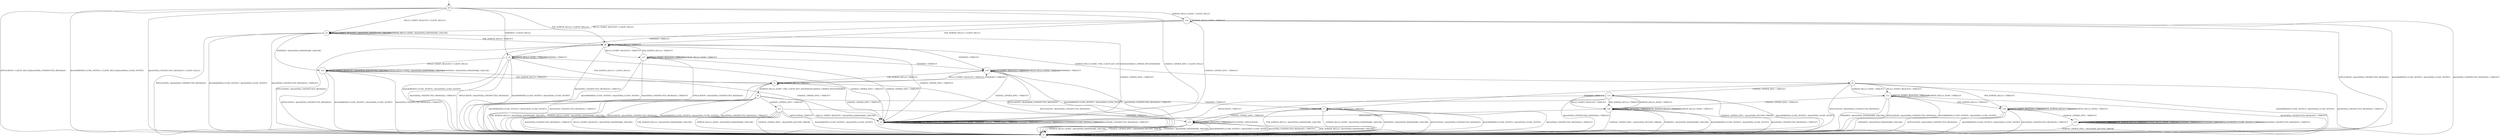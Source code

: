 digraph g {

	s0 [shape="circle" label="s0"];
	s1 [shape="circle" label="s1"];
	s2 [shape="circle" label="s2"];
	s3 [shape="circle" label="s3"];
	s4 [shape="circle" label="s4"];
	s5 [shape="circle" label="s5"];
	s6 [shape="circle" label="s6"];
	s7 [shape="circle" label="s7"];
	s8 [shape="circle" label="s8"];
	s9 [shape="circle" label="s9"];
	s10 [shape="circle" label="s10"];
	s11 [shape="circle" label="s11"];
	s12 [shape="circle" label="s12"];
	s13 [shape="circle" label="s13"];
	s14 [shape="circle" label="s14"];
	s15 [shape="circle" label="s15"];
	s16 [shape="circle" label="s16"];
	s17 [shape="circle" label="s17"];
	s18 [shape="circle" label="s18"];
	s19 [shape="circle" label="s19"];
	s20 [shape="circle" label="s20"];
	s0 -> s2 [label="HELLO_VERIFY_REQUEST / CLIENT_HELLO+"];
	s0 -> s8 [label="PSK_SERVER_HELLO / CLIENT_HELLO+"];
	s0 -> s14 [label="SERVER_HELLO_DONE / CLIENT_HELLO"];
	s0 -> s3 [label="CHANGE_CIPHER_SPEC / CLIENT_HELLO"];
	s0 -> s4 [label="FINISHED / CLIENT_HELLO"];
	s0 -> s1 [label="APPLICATION / CLIENT_HELLO|Alert(FATAL,UNEXPECTED_MESSAGE)"];
	s0 -> s1 [label="Alert(WARNING,CLOSE_NOTIFY) / CLIENT_HELLO|Alert(FATAL,CLOSE_NOTIFY)"];
	s0 -> s1 [label="Alert(FATAL,UNEXPECTED_MESSAGE) / CLIENT_HELLO"];
	s1 -> s1 [label="HELLO_VERIFY_REQUEST / SOCKET_CLOSED"];
	s1 -> s1 [label="PSK_SERVER_HELLO / SOCKET_CLOSED"];
	s1 -> s1 [label="SERVER_HELLO_DONE / SOCKET_CLOSED"];
	s1 -> s1 [label="CHANGE_CIPHER_SPEC / SOCKET_CLOSED"];
	s1 -> s1 [label="FINISHED / SOCKET_CLOSED"];
	s1 -> s1 [label="APPLICATION / SOCKET_CLOSED"];
	s1 -> s1 [label="Alert(WARNING,CLOSE_NOTIFY) / SOCKET_CLOSED"];
	s1 -> s1 [label="Alert(FATAL,UNEXPECTED_MESSAGE) / SOCKET_CLOSED"];
	s2 -> s2 [label="HELLO_VERIFY_REQUEST / Alert(FATAL,HANDSHAKE_FAILURE)"];
	s2 -> s8 [label="PSK_SERVER_HELLO / TIMEOUT"];
	s2 -> s2 [label="SERVER_HELLO_DONE / Alert(FATAL,HANDSHAKE_FAILURE)"];
	s2 -> s3 [label="CHANGE_CIPHER_SPEC / TIMEOUT"];
	s2 -> s16 [label="FINISHED / Alert(FATAL,HANDSHAKE_FAILURE)"];
	s2 -> s1 [label="APPLICATION / Alert(FATAL,UNEXPECTED_MESSAGE)"];
	s2 -> s1 [label="Alert(WARNING,CLOSE_NOTIFY) / Alert(FATAL,CLOSE_NOTIFY)"];
	s2 -> s1 [label="Alert(FATAL,UNEXPECTED_MESSAGE) / TIMEOUT"];
	s3 -> s3 [label="HELLO_VERIFY_REQUEST / TIMEOUT"];
	s3 -> s3 [label="PSK_SERVER_HELLO / TIMEOUT"];
	s3 -> s3 [label="SERVER_HELLO_DONE / TIMEOUT"];
	s3 -> s3 [label="CHANGE_CIPHER_SPEC / TIMEOUT"];
	s3 -> s3 [label="FINISHED / TIMEOUT"];
	s3 -> s3 [label="APPLICATION / TIMEOUT"];
	s3 -> s3 [label="Alert(WARNING,CLOSE_NOTIFY) / TIMEOUT"];
	s3 -> s3 [label="Alert(FATAL,UNEXPECTED_MESSAGE) / TIMEOUT"];
	s4 -> s16 [label="HELLO_VERIFY_REQUEST / CLIENT_HELLO"];
	s4 -> s5 [label="PSK_SERVER_HELLO / CLIENT_HELLO"];
	s4 -> s4 [label="SERVER_HELLO_DONE / TIMEOUT"];
	s4 -> s3 [label="CHANGE_CIPHER_SPEC / TIMEOUT"];
	s4 -> s4 [label="FINISHED / TIMEOUT"];
	s4 -> s1 [label="APPLICATION / Alert(FATAL,UNEXPECTED_MESSAGE)"];
	s4 -> s1 [label="Alert(WARNING,CLOSE_NOTIFY) / Alert(FATAL,CLOSE_NOTIFY)"];
	s4 -> s1 [label="Alert(FATAL,UNEXPECTED_MESSAGE) / TIMEOUT"];
	s5 -> s10 [label="HELLO_VERIFY_REQUEST / TIMEOUT"];
	s5 -> s5 [label="PSK_SERVER_HELLO / TIMEOUT"];
	s5 -> s6 [label="SERVER_HELLO_DONE / PSK_CLIENT_KEY_EXCHANGE|CHANGE_CIPHER_SPEC|FINISHED"];
	s5 -> s3 [label="CHANGE_CIPHER_SPEC / TIMEOUT"];
	s5 -> s10 [label="FINISHED / TIMEOUT"];
	s5 -> s1 [label="APPLICATION / Alert(FATAL,UNEXPECTED_MESSAGE)"];
	s5 -> s1 [label="Alert(WARNING,CLOSE_NOTIFY) / Alert(FATAL,CLOSE_NOTIFY)"];
	s5 -> s1 [label="Alert(FATAL,UNEXPECTED_MESSAGE) / TIMEOUT"];
	s6 -> s1 [label="HELLO_VERIFY_REQUEST / Alert(FATAL,HANDSHAKE_FAILURE)"];
	s6 -> s1 [label="PSK_SERVER_HELLO / Alert(FATAL,HANDSHAKE_FAILURE)"];
	s6 -> s1 [label="SERVER_HELLO_DONE / Alert(FATAL,HANDSHAKE_FAILURE)"];
	s6 -> s11 [label="CHANGE_CIPHER_SPEC / TIMEOUT"];
	s6 -> s7 [label="FINISHED / TIMEOUT"];
	s6 -> s1 [label="APPLICATION / Alert(FATAL,UNEXPECTED_MESSAGE)"];
	s6 -> s1 [label="Alert(WARNING,CLOSE_NOTIFY) / Alert(FATAL,CLOSE_NOTIFY)"];
	s6 -> s1 [label="Alert(FATAL,UNEXPECTED_MESSAGE) / TIMEOUT"];
	s7 -> s7 [label="HELLO_VERIFY_REQUEST / TIMEOUT"];
	s7 -> s1 [label="PSK_SERVER_HELLO / Alert(FATAL,HANDSHAKE_FAILURE)"];
	s7 -> s1 [label="SERVER_HELLO_DONE / Alert(FATAL,HANDSHAKE_FAILURE)"];
	s7 -> s12 [label="CHANGE_CIPHER_SPEC / TIMEOUT"];
	s7 -> s1 [label="FINISHED / Alert(FATAL,HANDSHAKE_FAILURE)"];
	s7 -> s1 [label="APPLICATION / Alert(FATAL,UNEXPECTED_MESSAGE)"];
	s7 -> s1 [label="Alert(WARNING,CLOSE_NOTIFY) / Alert(FATAL,CLOSE_NOTIFY)"];
	s7 -> s1 [label="Alert(FATAL,UNEXPECTED_MESSAGE) / TIMEOUT"];
	s8 -> s17 [label="HELLO_VERIFY_REQUEST / TIMEOUT"];
	s8 -> s8 [label="PSK_SERVER_HELLO / TIMEOUT"];
	s8 -> s9 [label="SERVER_HELLO_DONE / PSK_CLIENT_KEY_EXCHANGE|CHANGE_CIPHER_SPEC|FINISHED"];
	s8 -> s3 [label="CHANGE_CIPHER_SPEC / TIMEOUT"];
	s8 -> s10 [label="FINISHED / TIMEOUT"];
	s8 -> s1 [label="APPLICATION / Alert(FATAL,UNEXPECTED_MESSAGE)"];
	s8 -> s1 [label="Alert(WARNING,CLOSE_NOTIFY) / Alert(FATAL,CLOSE_NOTIFY)"];
	s8 -> s1 [label="Alert(FATAL,UNEXPECTED_MESSAGE) / TIMEOUT"];
	s9 -> s13 [label="HELLO_VERIFY_REQUEST / TIMEOUT"];
	s9 -> s18 [label="PSK_SERVER_HELLO / TIMEOUT"];
	s9 -> s13 [label="SERVER_HELLO_DONE / TIMEOUT"];
	s9 -> s15 [label="CHANGE_CIPHER_SPEC / TIMEOUT"];
	s9 -> s7 [label="FINISHED / TIMEOUT"];
	s9 -> s1 [label="APPLICATION / Alert(FATAL,UNEXPECTED_MESSAGE)"];
	s9 -> s1 [label="Alert(WARNING,CLOSE_NOTIFY) / Alert(FATAL,CLOSE_NOTIFY)"];
	s9 -> s1 [label="Alert(FATAL,UNEXPECTED_MESSAGE) / TIMEOUT"];
	s10 -> s10 [label="HELLO_VERIFY_REQUEST / TIMEOUT"];
	s10 -> s5 [label="PSK_SERVER_HELLO / TIMEOUT"];
	s10 -> s10 [label="SERVER_HELLO_DONE / TIMEOUT"];
	s10 -> s3 [label="CHANGE_CIPHER_SPEC / TIMEOUT"];
	s10 -> s10 [label="FINISHED / TIMEOUT"];
	s10 -> s1 [label="APPLICATION / Alert(FATAL,UNEXPECTED_MESSAGE)"];
	s10 -> s1 [label="Alert(WARNING,CLOSE_NOTIFY) / Alert(FATAL,CLOSE_NOTIFY)"];
	s10 -> s1 [label="Alert(FATAL,UNEXPECTED_MESSAGE) / TIMEOUT"];
	s11 -> s1 [label="HELLO_VERIFY_REQUEST / Alert(FATAL,HANDSHAKE_FAILURE)"];
	s11 -> s1 [label="PSK_SERVER_HELLO / Alert(FATAL,HANDSHAKE_FAILURE)"];
	s11 -> s1 [label="SERVER_HELLO_DONE / Alert(FATAL,HANDSHAKE_FAILURE)"];
	s11 -> s1 [label="CHANGE_CIPHER_SPEC / Alert(FATAL,DECODE_ERROR)"];
	s11 -> s12 [label="FINISHED / TIMEOUT"];
	s11 -> s3 [label="APPLICATION / TIMEOUT"];
	s11 -> s1 [label="Alert(WARNING,CLOSE_NOTIFY) / Alert(FATAL,CLOSE_NOTIFY)"];
	s11 -> s1 [label="Alert(FATAL,UNEXPECTED_MESSAGE) / TIMEOUT"];
	s12 -> s12 [label="HELLO_VERIFY_REQUEST / TIMEOUT"];
	s12 -> s1 [label="PSK_SERVER_HELLO / Alert(FATAL,HANDSHAKE_FAILURE)"];
	s12 -> s1 [label="SERVER_HELLO_DONE / Alert(FATAL,HANDSHAKE_FAILURE)"];
	s12 -> s1 [label="CHANGE_CIPHER_SPEC / Alert(FATAL,DECODE_ERROR)"];
	s12 -> s1 [label="FINISHED / Alert(FATAL,HANDSHAKE_FAILURE)"];
	s12 -> s12 [label="APPLICATION / APPLICATION"];
	s12 -> s1 [label="Alert(WARNING,CLOSE_NOTIFY) / Alert(FATAL,CLOSE_NOTIFY)"];
	s12 -> s1 [label="Alert(FATAL,UNEXPECTED_MESSAGE) / TIMEOUT"];
	s13 -> s13 [label="HELLO_VERIFY_REQUEST / TIMEOUT"];
	s13 -> s18 [label="PSK_SERVER_HELLO / TIMEOUT"];
	s13 -> s13 [label="SERVER_HELLO_DONE / TIMEOUT"];
	s13 -> s20 [label="CHANGE_CIPHER_SPEC / TIMEOUT"];
	s13 -> s1 [label="FINISHED / Alert(FATAL,HANDSHAKE_FAILURE)"];
	s13 -> s1 [label="APPLICATION / Alert(FATAL,UNEXPECTED_MESSAGE)"];
	s13 -> s1 [label="Alert(WARNING,CLOSE_NOTIFY) / Alert(FATAL,CLOSE_NOTIFY)"];
	s13 -> s1 [label="Alert(FATAL,UNEXPECTED_MESSAGE) / TIMEOUT"];
	s14 -> s2 [label="HELLO_VERIFY_REQUEST / CLIENT_HELLO"];
	s14 -> s8 [label="PSK_SERVER_HELLO / CLIENT_HELLO"];
	s14 -> s14 [label="SERVER_HELLO_DONE / TIMEOUT"];
	s14 -> s3 [label="CHANGE_CIPHER_SPEC / TIMEOUT"];
	s14 -> s4 [label="FINISHED / TIMEOUT"];
	s14 -> s1 [label="APPLICATION / Alert(FATAL,UNEXPECTED_MESSAGE)"];
	s14 -> s1 [label="Alert(WARNING,CLOSE_NOTIFY) / Alert(FATAL,CLOSE_NOTIFY)"];
	s14 -> s1 [label="Alert(FATAL,UNEXPECTED_MESSAGE) / TIMEOUT"];
	s15 -> s20 [label="HELLO_VERIFY_REQUEST / TIMEOUT"];
	s15 -> s20 [label="PSK_SERVER_HELLO / TIMEOUT"];
	s15 -> s20 [label="SERVER_HELLO_DONE / TIMEOUT"];
	s15 -> s1 [label="CHANGE_CIPHER_SPEC / Alert(FATAL,DECODE_ERROR)"];
	s15 -> s12 [label="FINISHED / TIMEOUT"];
	s15 -> s3 [label="APPLICATION / TIMEOUT"];
	s15 -> s1 [label="Alert(WARNING,CLOSE_NOTIFY) / Alert(FATAL,CLOSE_NOTIFY)"];
	s15 -> s1 [label="Alert(FATAL,UNEXPECTED_MESSAGE) / TIMEOUT"];
	s16 -> s16 [label="HELLO_VERIFY_REQUEST / Alert(FATAL,HANDSHAKE_FAILURE)"];
	s16 -> s5 [label="PSK_SERVER_HELLO / TIMEOUT"];
	s16 -> s16 [label="SERVER_HELLO_DONE / Alert(FATAL,HANDSHAKE_FAILURE)"];
	s16 -> s3 [label="CHANGE_CIPHER_SPEC / TIMEOUT"];
	s16 -> s16 [label="FINISHED / Alert(FATAL,HANDSHAKE_FAILURE)"];
	s16 -> s1 [label="APPLICATION / Alert(FATAL,UNEXPECTED_MESSAGE)"];
	s16 -> s1 [label="Alert(WARNING,CLOSE_NOTIFY) / Alert(FATAL,CLOSE_NOTIFY)"];
	s16 -> s1 [label="Alert(FATAL,UNEXPECTED_MESSAGE) / TIMEOUT"];
	s17 -> s17 [label="HELLO_VERIFY_REQUEST / TIMEOUT"];
	s17 -> s8 [label="PSK_SERVER_HELLO / TIMEOUT"];
	s17 -> s17 [label="SERVER_HELLO_DONE / TIMEOUT"];
	s17 -> s3 [label="CHANGE_CIPHER_SPEC / TIMEOUT"];
	s17 -> s10 [label="FINISHED / TIMEOUT"];
	s17 -> s1 [label="APPLICATION / Alert(FATAL,UNEXPECTED_MESSAGE)"];
	s17 -> s1 [label="Alert(WARNING,CLOSE_NOTIFY) / Alert(FATAL,CLOSE_NOTIFY)"];
	s17 -> s1 [label="Alert(FATAL,UNEXPECTED_MESSAGE) / TIMEOUT"];
	s18 -> s18 [label="HELLO_VERIFY_REQUEST / TIMEOUT"];
	s18 -> s18 [label="PSK_SERVER_HELLO / TIMEOUT"];
	s18 -> s18 [label="SERVER_HELLO_DONE / TIMEOUT"];
	s18 -> s19 [label="CHANGE_CIPHER_SPEC / TIMEOUT"];
	s18 -> s1 [label="FINISHED / Alert(FATAL,HANDSHAKE_FAILURE)"];
	s18 -> s1 [label="APPLICATION / Alert(FATAL,UNEXPECTED_MESSAGE)"];
	s18 -> s1 [label="Alert(WARNING,CLOSE_NOTIFY) / Alert(FATAL,CLOSE_NOTIFY)"];
	s18 -> s1 [label="Alert(FATAL,UNEXPECTED_MESSAGE) / TIMEOUT"];
	s19 -> s19 [label="HELLO_VERIFY_REQUEST / TIMEOUT"];
	s19 -> s19 [label="PSK_SERVER_HELLO / TIMEOUT"];
	s19 -> s19 [label="SERVER_HELLO_DONE / TIMEOUT"];
	s19 -> s1 [label="CHANGE_CIPHER_SPEC / Alert(FATAL,DECODE_ERROR)"];
	s19 -> s19 [label="FINISHED / TIMEOUT"];
	s19 -> s19 [label="APPLICATION / TIMEOUT"];
	s19 -> s19 [label="Alert(WARNING,CLOSE_NOTIFY) / TIMEOUT"];
	s19 -> s19 [label="Alert(FATAL,UNEXPECTED_MESSAGE) / TIMEOUT"];
	s20 -> s20 [label="HELLO_VERIFY_REQUEST / TIMEOUT"];
	s20 -> s20 [label="PSK_SERVER_HELLO / TIMEOUT"];
	s20 -> s20 [label="SERVER_HELLO_DONE / TIMEOUT"];
	s20 -> s1 [label="CHANGE_CIPHER_SPEC / Alert(FATAL,DECODE_ERROR)"];
	s20 -> s1 [label="FINISHED / Alert(FATAL,HANDSHAKE_FAILURE)"];
	s20 -> s3 [label="APPLICATION / TIMEOUT"];
	s20 -> s1 [label="Alert(WARNING,CLOSE_NOTIFY) / Alert(FATAL,CLOSE_NOTIFY)"];
	s20 -> s1 [label="Alert(FATAL,UNEXPECTED_MESSAGE) / TIMEOUT"];

__start0 [label="" shape="none" width="0" height="0"];
__start0 -> s0;

}
